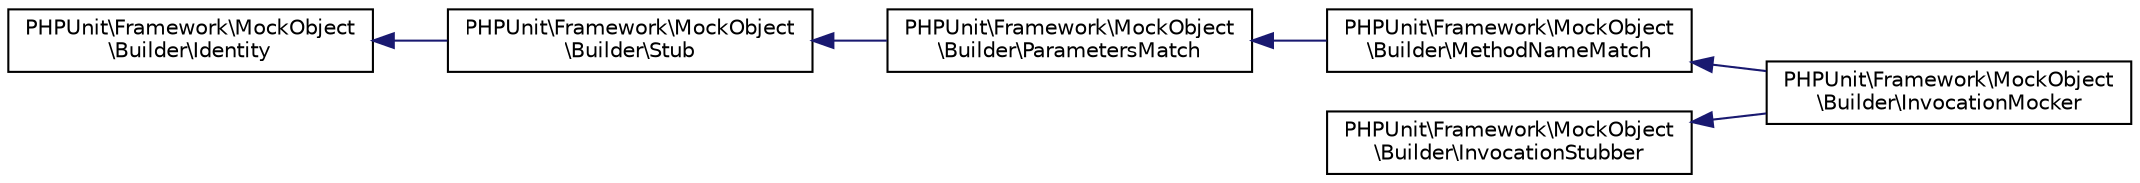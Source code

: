 digraph "Graphical Class Hierarchy"
{
  edge [fontname="Helvetica",fontsize="10",labelfontname="Helvetica",labelfontsize="10"];
  node [fontname="Helvetica",fontsize="10",shape=record];
  rankdir="LR";
  Node651 [label="PHPUnit\\Framework\\MockObject\l\\Builder\\Identity",height=0.2,width=0.4,color="black", fillcolor="white", style="filled",URL="$interfacePHPUnit_1_1Framework_1_1MockObject_1_1Builder_1_1Identity.html"];
  Node651 -> Node652 [dir="back",color="midnightblue",fontsize="10",style="solid",fontname="Helvetica"];
  Node652 [label="PHPUnit\\Framework\\MockObject\l\\Builder\\Stub",height=0.2,width=0.4,color="black", fillcolor="white", style="filled",URL="$interfacePHPUnit_1_1Framework_1_1MockObject_1_1Builder_1_1Stub.html"];
  Node652 -> Node653 [dir="back",color="midnightblue",fontsize="10",style="solid",fontname="Helvetica"];
  Node653 [label="PHPUnit\\Framework\\MockObject\l\\Builder\\ParametersMatch",height=0.2,width=0.4,color="black", fillcolor="white", style="filled",URL="$interfacePHPUnit_1_1Framework_1_1MockObject_1_1Builder_1_1ParametersMatch.html"];
  Node653 -> Node654 [dir="back",color="midnightblue",fontsize="10",style="solid",fontname="Helvetica"];
  Node654 [label="PHPUnit\\Framework\\MockObject\l\\Builder\\MethodNameMatch",height=0.2,width=0.4,color="black", fillcolor="white", style="filled",URL="$interfacePHPUnit_1_1Framework_1_1MockObject_1_1Builder_1_1MethodNameMatch.html"];
  Node654 -> Node1 [dir="back",color="midnightblue",fontsize="10",style="solid",fontname="Helvetica"];
  Node1 [label="PHPUnit\\Framework\\MockObject\l\\Builder\\InvocationMocker",height=0.2,width=0.4,color="black", fillcolor="white", style="filled",URL="$classPHPUnit_1_1Framework_1_1MockObject_1_1Builder_1_1InvocationMocker.html"];
  Node0 [label="PHPUnit\\Framework\\MockObject\l\\Builder\\InvocationStubber",height=0.2,width=0.4,color="black", fillcolor="white", style="filled",URL="$interfacePHPUnit_1_1Framework_1_1MockObject_1_1Builder_1_1InvocationStubber.html"];
  Node0 -> Node1 [dir="back",color="midnightblue",fontsize="10",style="solid",fontname="Helvetica"];
}
